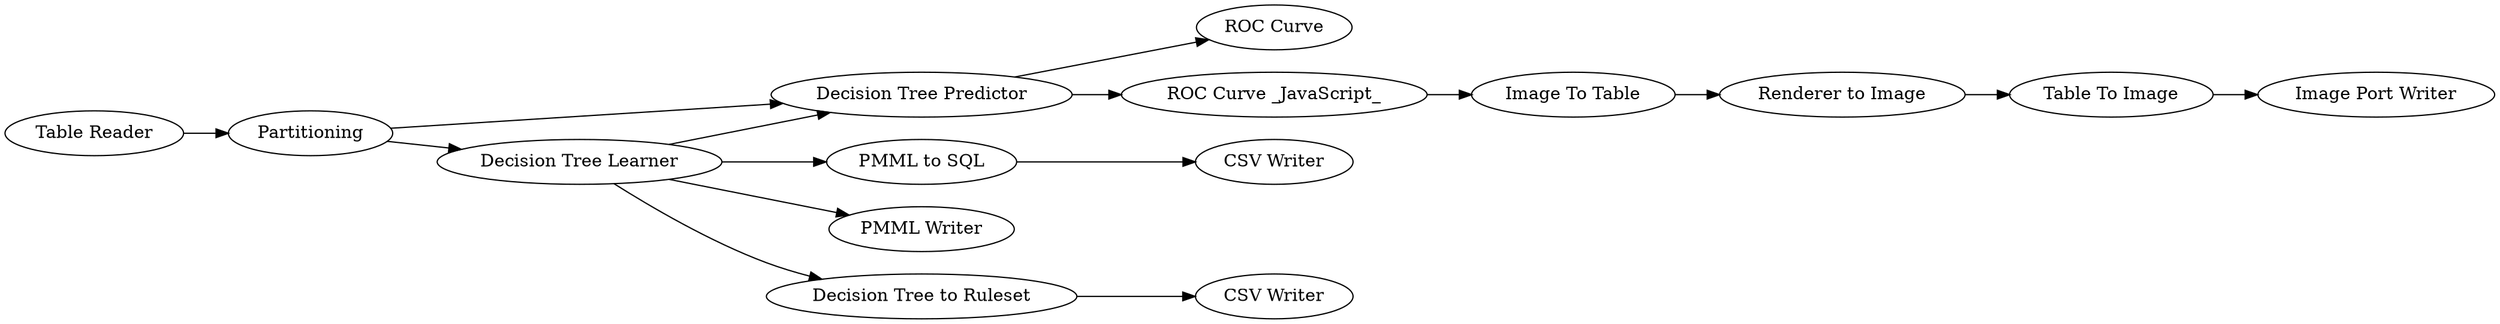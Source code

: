 digraph {
	1 [label="Table Reader"]
	146 [label="Image Port Writer"]
	244 [label="Image To Table"]
	245 [label="Renderer to Image"]
	246 [label="Table To Image"]
	459 [label="PMML to SQL"]
	464 [label="CSV Writer"]
	465 [label=Partitioning]
	466 [label="Decision Tree Learner"]
	467 [label="Decision Tree Predictor"]
	468 [label="Decision Tree to Ruleset"]
	469 [label="CSV Writer"]
	470 [label="ROC Curve"]
	471 [label="ROC Curve _JavaScript_"]
	472 [label="PMML Writer"]
	1 -> 465
	244 -> 245
	245 -> 246
	246 -> 146
	459 -> 464
	465 -> 467
	465 -> 466
	466 -> 467
	466 -> 468
	466 -> 472
	466 -> 459
	467 -> 471
	467 -> 470
	468 -> 469
	471 -> 244
	rankdir=LR
}
